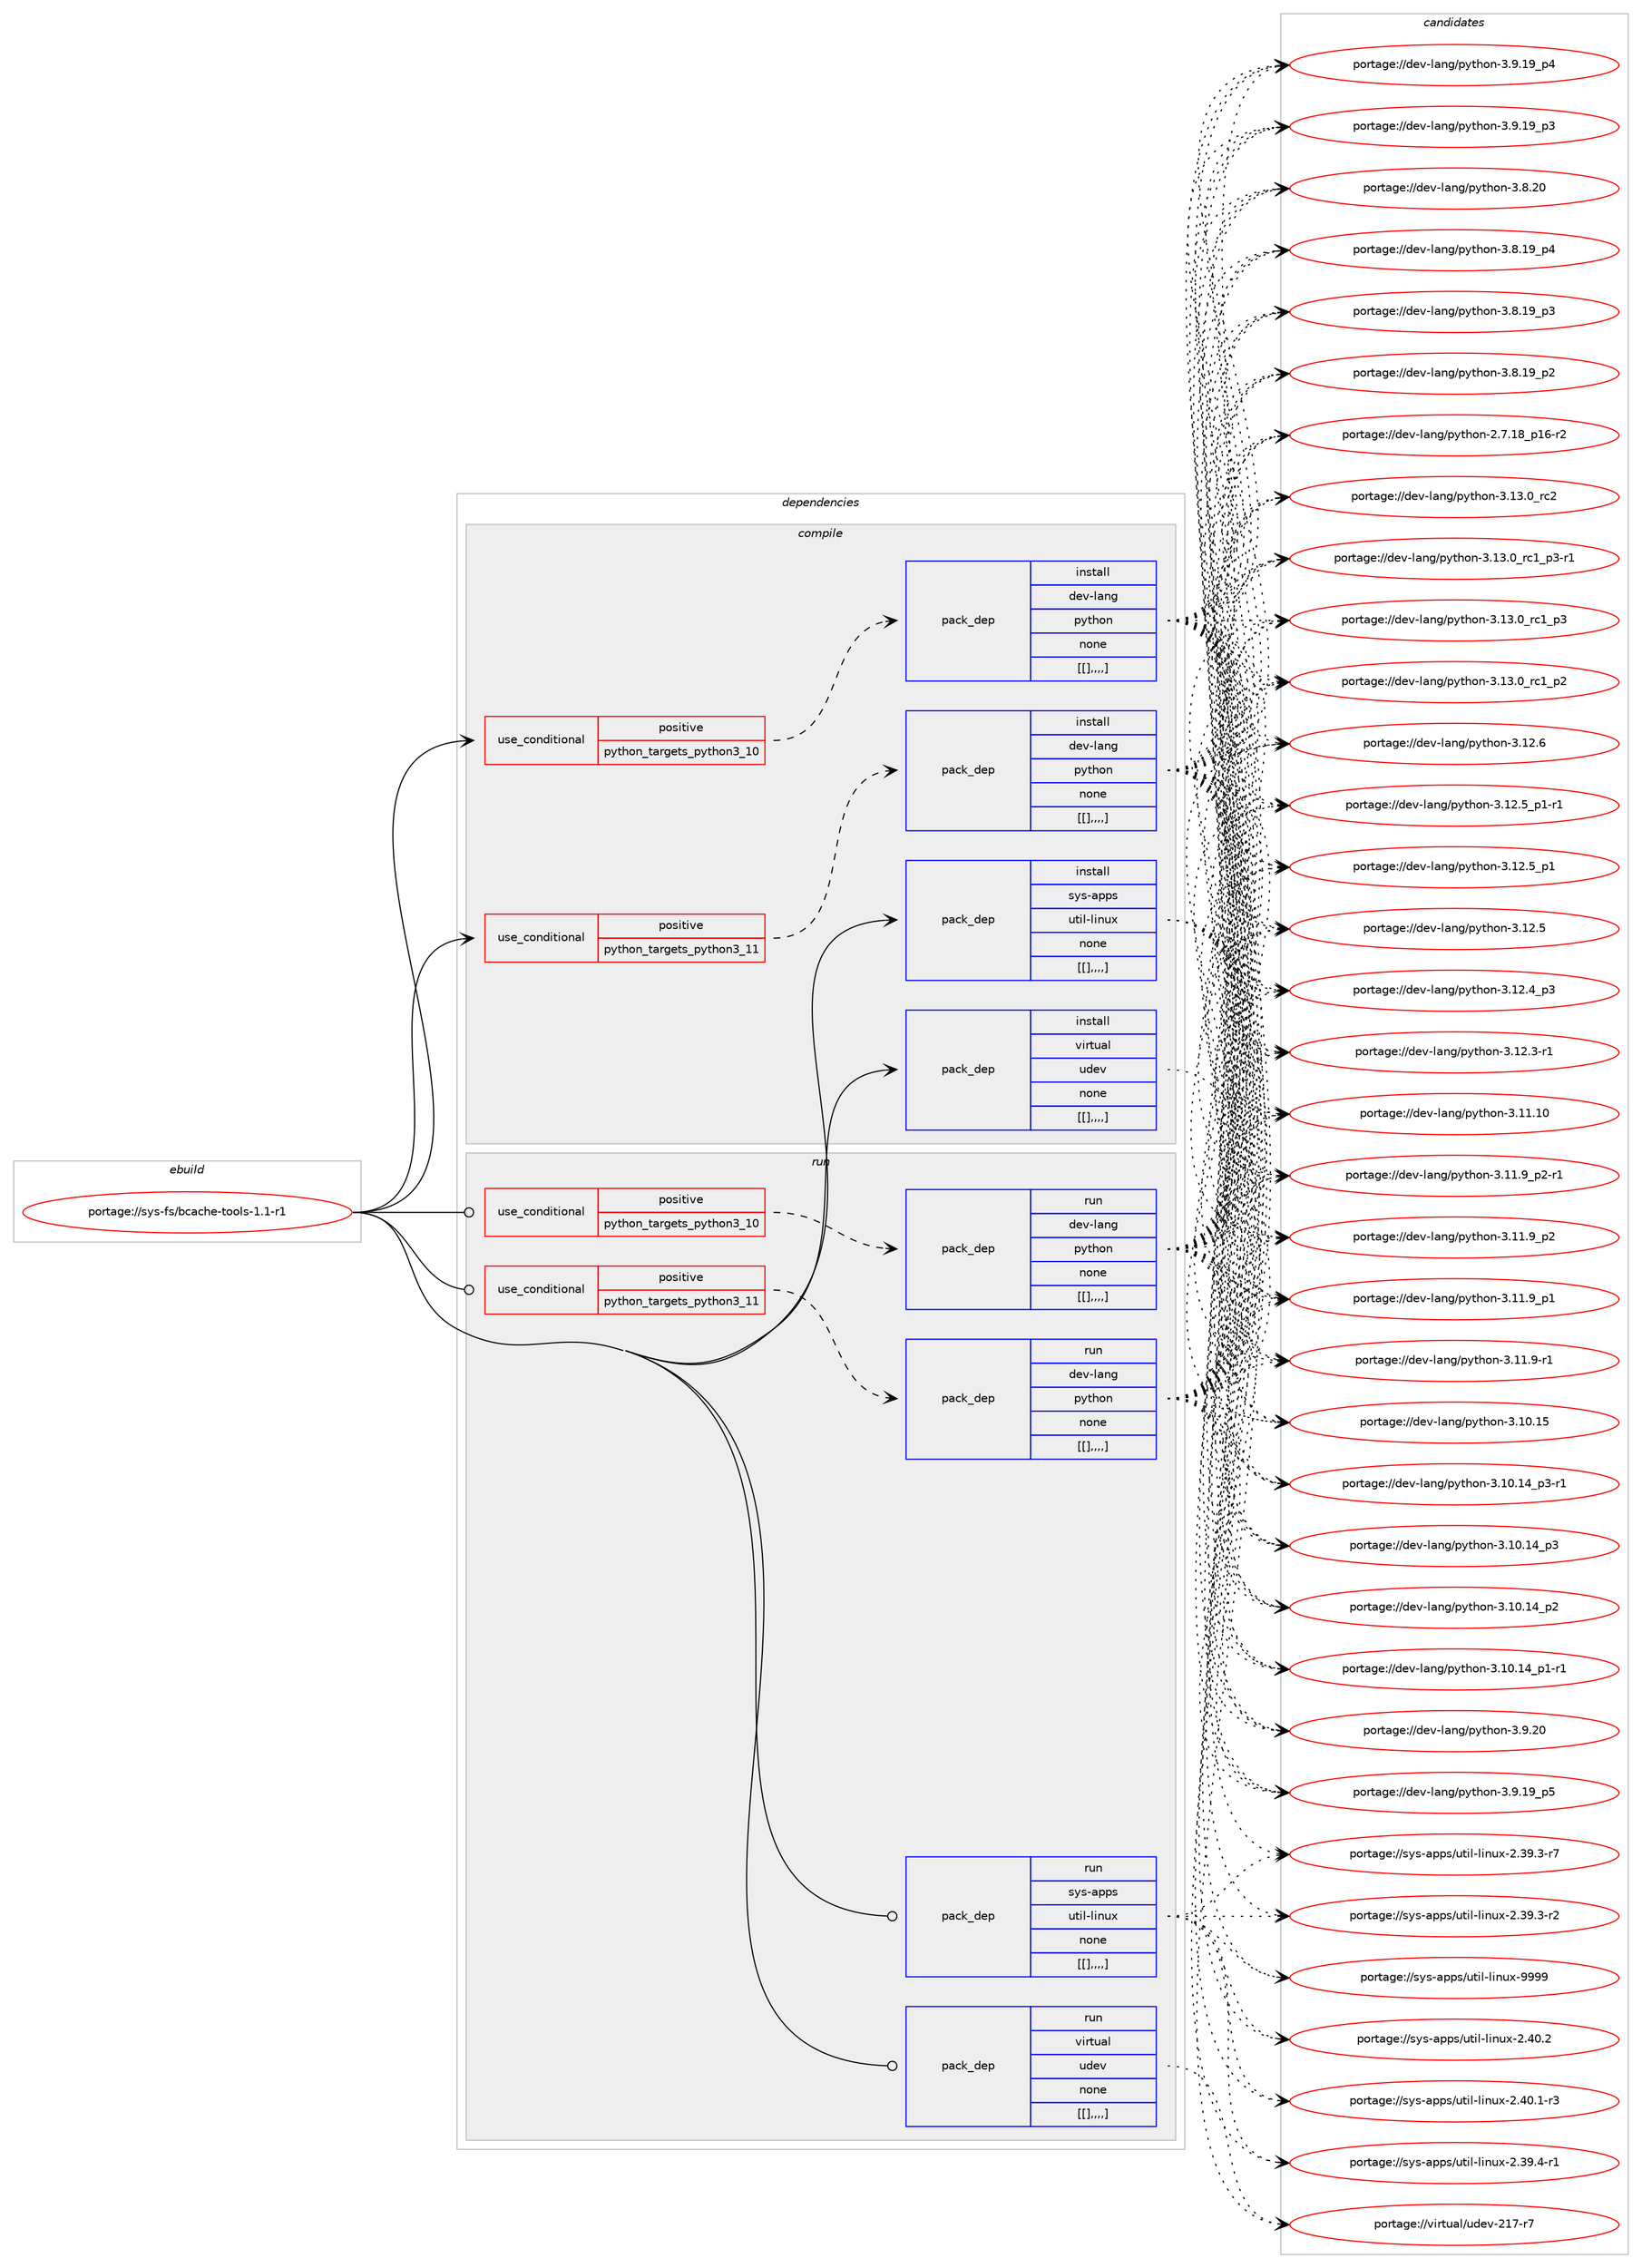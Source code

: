 digraph prolog {

# *************
# Graph options
# *************

newrank=true;
concentrate=true;
compound=true;
graph [rankdir=LR,fontname=Helvetica,fontsize=10,ranksep=1.5];#, ranksep=2.5, nodesep=0.2];
edge  [arrowhead=vee];
node  [fontname=Helvetica,fontsize=10];

# **********
# The ebuild
# **********

subgraph cluster_leftcol {
color=gray;
label=<<i>ebuild</i>>;
id [label="portage://sys-fs/bcache-tools-1.1-r1", color=red, width=4, href="../sys-fs/bcache-tools-1.1-r1.svg"];
}

# ****************
# The dependencies
# ****************

subgraph cluster_midcol {
color=gray;
label=<<i>dependencies</i>>;
subgraph cluster_compile {
fillcolor="#eeeeee";
style=filled;
label=<<i>compile</i>>;
subgraph cond120556 {
dependency453448 [label=<<TABLE BORDER="0" CELLBORDER="1" CELLSPACING="0" CELLPADDING="4"><TR><TD ROWSPAN="3" CELLPADDING="10">use_conditional</TD></TR><TR><TD>positive</TD></TR><TR><TD>python_targets_python3_10</TD></TR></TABLE>>, shape=none, color=red];
subgraph pack329795 {
dependency453449 [label=<<TABLE BORDER="0" CELLBORDER="1" CELLSPACING="0" CELLPADDING="4" WIDTH="220"><TR><TD ROWSPAN="6" CELLPADDING="30">pack_dep</TD></TR><TR><TD WIDTH="110">install</TD></TR><TR><TD>dev-lang</TD></TR><TR><TD>python</TD></TR><TR><TD>none</TD></TR><TR><TD>[[],,,,]</TD></TR></TABLE>>, shape=none, color=blue];
}
dependency453448:e -> dependency453449:w [weight=20,style="dashed",arrowhead="vee"];
}
id:e -> dependency453448:w [weight=20,style="solid",arrowhead="vee"];
subgraph cond120557 {
dependency453450 [label=<<TABLE BORDER="0" CELLBORDER="1" CELLSPACING="0" CELLPADDING="4"><TR><TD ROWSPAN="3" CELLPADDING="10">use_conditional</TD></TR><TR><TD>positive</TD></TR><TR><TD>python_targets_python3_11</TD></TR></TABLE>>, shape=none, color=red];
subgraph pack329796 {
dependency453451 [label=<<TABLE BORDER="0" CELLBORDER="1" CELLSPACING="0" CELLPADDING="4" WIDTH="220"><TR><TD ROWSPAN="6" CELLPADDING="30">pack_dep</TD></TR><TR><TD WIDTH="110">install</TD></TR><TR><TD>dev-lang</TD></TR><TR><TD>python</TD></TR><TR><TD>none</TD></TR><TR><TD>[[],,,,]</TD></TR></TABLE>>, shape=none, color=blue];
}
dependency453450:e -> dependency453451:w [weight=20,style="dashed",arrowhead="vee"];
}
id:e -> dependency453450:w [weight=20,style="solid",arrowhead="vee"];
subgraph pack329797 {
dependency453452 [label=<<TABLE BORDER="0" CELLBORDER="1" CELLSPACING="0" CELLPADDING="4" WIDTH="220"><TR><TD ROWSPAN="6" CELLPADDING="30">pack_dep</TD></TR><TR><TD WIDTH="110">install</TD></TR><TR><TD>sys-apps</TD></TR><TR><TD>util-linux</TD></TR><TR><TD>none</TD></TR><TR><TD>[[],,,,]</TD></TR></TABLE>>, shape=none, color=blue];
}
id:e -> dependency453452:w [weight=20,style="solid",arrowhead="vee"];
subgraph pack329798 {
dependency453453 [label=<<TABLE BORDER="0" CELLBORDER="1" CELLSPACING="0" CELLPADDING="4" WIDTH="220"><TR><TD ROWSPAN="6" CELLPADDING="30">pack_dep</TD></TR><TR><TD WIDTH="110">install</TD></TR><TR><TD>virtual</TD></TR><TR><TD>udev</TD></TR><TR><TD>none</TD></TR><TR><TD>[[],,,,]</TD></TR></TABLE>>, shape=none, color=blue];
}
id:e -> dependency453453:w [weight=20,style="solid",arrowhead="vee"];
}
subgraph cluster_compileandrun {
fillcolor="#eeeeee";
style=filled;
label=<<i>compile and run</i>>;
}
subgraph cluster_run {
fillcolor="#eeeeee";
style=filled;
label=<<i>run</i>>;
subgraph cond120558 {
dependency453454 [label=<<TABLE BORDER="0" CELLBORDER="1" CELLSPACING="0" CELLPADDING="4"><TR><TD ROWSPAN="3" CELLPADDING="10">use_conditional</TD></TR><TR><TD>positive</TD></TR><TR><TD>python_targets_python3_10</TD></TR></TABLE>>, shape=none, color=red];
subgraph pack329799 {
dependency453455 [label=<<TABLE BORDER="0" CELLBORDER="1" CELLSPACING="0" CELLPADDING="4" WIDTH="220"><TR><TD ROWSPAN="6" CELLPADDING="30">pack_dep</TD></TR><TR><TD WIDTH="110">run</TD></TR><TR><TD>dev-lang</TD></TR><TR><TD>python</TD></TR><TR><TD>none</TD></TR><TR><TD>[[],,,,]</TD></TR></TABLE>>, shape=none, color=blue];
}
dependency453454:e -> dependency453455:w [weight=20,style="dashed",arrowhead="vee"];
}
id:e -> dependency453454:w [weight=20,style="solid",arrowhead="odot"];
subgraph cond120559 {
dependency453456 [label=<<TABLE BORDER="0" CELLBORDER="1" CELLSPACING="0" CELLPADDING="4"><TR><TD ROWSPAN="3" CELLPADDING="10">use_conditional</TD></TR><TR><TD>positive</TD></TR><TR><TD>python_targets_python3_11</TD></TR></TABLE>>, shape=none, color=red];
subgraph pack329800 {
dependency453457 [label=<<TABLE BORDER="0" CELLBORDER="1" CELLSPACING="0" CELLPADDING="4" WIDTH="220"><TR><TD ROWSPAN="6" CELLPADDING="30">pack_dep</TD></TR><TR><TD WIDTH="110">run</TD></TR><TR><TD>dev-lang</TD></TR><TR><TD>python</TD></TR><TR><TD>none</TD></TR><TR><TD>[[],,,,]</TD></TR></TABLE>>, shape=none, color=blue];
}
dependency453456:e -> dependency453457:w [weight=20,style="dashed",arrowhead="vee"];
}
id:e -> dependency453456:w [weight=20,style="solid",arrowhead="odot"];
subgraph pack329801 {
dependency453458 [label=<<TABLE BORDER="0" CELLBORDER="1" CELLSPACING="0" CELLPADDING="4" WIDTH="220"><TR><TD ROWSPAN="6" CELLPADDING="30">pack_dep</TD></TR><TR><TD WIDTH="110">run</TD></TR><TR><TD>sys-apps</TD></TR><TR><TD>util-linux</TD></TR><TR><TD>none</TD></TR><TR><TD>[[],,,,]</TD></TR></TABLE>>, shape=none, color=blue];
}
id:e -> dependency453458:w [weight=20,style="solid",arrowhead="odot"];
subgraph pack329802 {
dependency453459 [label=<<TABLE BORDER="0" CELLBORDER="1" CELLSPACING="0" CELLPADDING="4" WIDTH="220"><TR><TD ROWSPAN="6" CELLPADDING="30">pack_dep</TD></TR><TR><TD WIDTH="110">run</TD></TR><TR><TD>virtual</TD></TR><TR><TD>udev</TD></TR><TR><TD>none</TD></TR><TR><TD>[[],,,,]</TD></TR></TABLE>>, shape=none, color=blue];
}
id:e -> dependency453459:w [weight=20,style="solid",arrowhead="odot"];
}
}

# **************
# The candidates
# **************

subgraph cluster_choices {
rank=same;
color=gray;
label=<<i>candidates</i>>;

subgraph choice329795 {
color=black;
nodesep=1;
choice10010111845108971101034711212111610411111045514649514648951149950 [label="portage://dev-lang/python-3.13.0_rc2", color=red, width=4,href="../dev-lang/python-3.13.0_rc2.svg"];
choice1001011184510897110103471121211161041111104551464951464895114994995112514511449 [label="portage://dev-lang/python-3.13.0_rc1_p3-r1", color=red, width=4,href="../dev-lang/python-3.13.0_rc1_p3-r1.svg"];
choice100101118451089711010347112121116104111110455146495146489511499499511251 [label="portage://dev-lang/python-3.13.0_rc1_p3", color=red, width=4,href="../dev-lang/python-3.13.0_rc1_p3.svg"];
choice100101118451089711010347112121116104111110455146495146489511499499511250 [label="portage://dev-lang/python-3.13.0_rc1_p2", color=red, width=4,href="../dev-lang/python-3.13.0_rc1_p2.svg"];
choice10010111845108971101034711212111610411111045514649504654 [label="portage://dev-lang/python-3.12.6", color=red, width=4,href="../dev-lang/python-3.12.6.svg"];
choice1001011184510897110103471121211161041111104551464950465395112494511449 [label="portage://dev-lang/python-3.12.5_p1-r1", color=red, width=4,href="../dev-lang/python-3.12.5_p1-r1.svg"];
choice100101118451089711010347112121116104111110455146495046539511249 [label="portage://dev-lang/python-3.12.5_p1", color=red, width=4,href="../dev-lang/python-3.12.5_p1.svg"];
choice10010111845108971101034711212111610411111045514649504653 [label="portage://dev-lang/python-3.12.5", color=red, width=4,href="../dev-lang/python-3.12.5.svg"];
choice100101118451089711010347112121116104111110455146495046529511251 [label="portage://dev-lang/python-3.12.4_p3", color=red, width=4,href="../dev-lang/python-3.12.4_p3.svg"];
choice100101118451089711010347112121116104111110455146495046514511449 [label="portage://dev-lang/python-3.12.3-r1", color=red, width=4,href="../dev-lang/python-3.12.3-r1.svg"];
choice1001011184510897110103471121211161041111104551464949464948 [label="portage://dev-lang/python-3.11.10", color=red, width=4,href="../dev-lang/python-3.11.10.svg"];
choice1001011184510897110103471121211161041111104551464949465795112504511449 [label="portage://dev-lang/python-3.11.9_p2-r1", color=red, width=4,href="../dev-lang/python-3.11.9_p2-r1.svg"];
choice100101118451089711010347112121116104111110455146494946579511250 [label="portage://dev-lang/python-3.11.9_p2", color=red, width=4,href="../dev-lang/python-3.11.9_p2.svg"];
choice100101118451089711010347112121116104111110455146494946579511249 [label="portage://dev-lang/python-3.11.9_p1", color=red, width=4,href="../dev-lang/python-3.11.9_p1.svg"];
choice100101118451089711010347112121116104111110455146494946574511449 [label="portage://dev-lang/python-3.11.9-r1", color=red, width=4,href="../dev-lang/python-3.11.9-r1.svg"];
choice1001011184510897110103471121211161041111104551464948464953 [label="portage://dev-lang/python-3.10.15", color=red, width=4,href="../dev-lang/python-3.10.15.svg"];
choice100101118451089711010347112121116104111110455146494846495295112514511449 [label="portage://dev-lang/python-3.10.14_p3-r1", color=red, width=4,href="../dev-lang/python-3.10.14_p3-r1.svg"];
choice10010111845108971101034711212111610411111045514649484649529511251 [label="portage://dev-lang/python-3.10.14_p3", color=red, width=4,href="../dev-lang/python-3.10.14_p3.svg"];
choice10010111845108971101034711212111610411111045514649484649529511250 [label="portage://dev-lang/python-3.10.14_p2", color=red, width=4,href="../dev-lang/python-3.10.14_p2.svg"];
choice100101118451089711010347112121116104111110455146494846495295112494511449 [label="portage://dev-lang/python-3.10.14_p1-r1", color=red, width=4,href="../dev-lang/python-3.10.14_p1-r1.svg"];
choice10010111845108971101034711212111610411111045514657465048 [label="portage://dev-lang/python-3.9.20", color=red, width=4,href="../dev-lang/python-3.9.20.svg"];
choice100101118451089711010347112121116104111110455146574649579511253 [label="portage://dev-lang/python-3.9.19_p5", color=red, width=4,href="../dev-lang/python-3.9.19_p5.svg"];
choice100101118451089711010347112121116104111110455146574649579511252 [label="portage://dev-lang/python-3.9.19_p4", color=red, width=4,href="../dev-lang/python-3.9.19_p4.svg"];
choice100101118451089711010347112121116104111110455146574649579511251 [label="portage://dev-lang/python-3.9.19_p3", color=red, width=4,href="../dev-lang/python-3.9.19_p3.svg"];
choice10010111845108971101034711212111610411111045514656465048 [label="portage://dev-lang/python-3.8.20", color=red, width=4,href="../dev-lang/python-3.8.20.svg"];
choice100101118451089711010347112121116104111110455146564649579511252 [label="portage://dev-lang/python-3.8.19_p4", color=red, width=4,href="../dev-lang/python-3.8.19_p4.svg"];
choice100101118451089711010347112121116104111110455146564649579511251 [label="portage://dev-lang/python-3.8.19_p3", color=red, width=4,href="../dev-lang/python-3.8.19_p3.svg"];
choice100101118451089711010347112121116104111110455146564649579511250 [label="portage://dev-lang/python-3.8.19_p2", color=red, width=4,href="../dev-lang/python-3.8.19_p2.svg"];
choice100101118451089711010347112121116104111110455046554649569511249544511450 [label="portage://dev-lang/python-2.7.18_p16-r2", color=red, width=4,href="../dev-lang/python-2.7.18_p16-r2.svg"];
dependency453449:e -> choice10010111845108971101034711212111610411111045514649514648951149950:w [style=dotted,weight="100"];
dependency453449:e -> choice1001011184510897110103471121211161041111104551464951464895114994995112514511449:w [style=dotted,weight="100"];
dependency453449:e -> choice100101118451089711010347112121116104111110455146495146489511499499511251:w [style=dotted,weight="100"];
dependency453449:e -> choice100101118451089711010347112121116104111110455146495146489511499499511250:w [style=dotted,weight="100"];
dependency453449:e -> choice10010111845108971101034711212111610411111045514649504654:w [style=dotted,weight="100"];
dependency453449:e -> choice1001011184510897110103471121211161041111104551464950465395112494511449:w [style=dotted,weight="100"];
dependency453449:e -> choice100101118451089711010347112121116104111110455146495046539511249:w [style=dotted,weight="100"];
dependency453449:e -> choice10010111845108971101034711212111610411111045514649504653:w [style=dotted,weight="100"];
dependency453449:e -> choice100101118451089711010347112121116104111110455146495046529511251:w [style=dotted,weight="100"];
dependency453449:e -> choice100101118451089711010347112121116104111110455146495046514511449:w [style=dotted,weight="100"];
dependency453449:e -> choice1001011184510897110103471121211161041111104551464949464948:w [style=dotted,weight="100"];
dependency453449:e -> choice1001011184510897110103471121211161041111104551464949465795112504511449:w [style=dotted,weight="100"];
dependency453449:e -> choice100101118451089711010347112121116104111110455146494946579511250:w [style=dotted,weight="100"];
dependency453449:e -> choice100101118451089711010347112121116104111110455146494946579511249:w [style=dotted,weight="100"];
dependency453449:e -> choice100101118451089711010347112121116104111110455146494946574511449:w [style=dotted,weight="100"];
dependency453449:e -> choice1001011184510897110103471121211161041111104551464948464953:w [style=dotted,weight="100"];
dependency453449:e -> choice100101118451089711010347112121116104111110455146494846495295112514511449:w [style=dotted,weight="100"];
dependency453449:e -> choice10010111845108971101034711212111610411111045514649484649529511251:w [style=dotted,weight="100"];
dependency453449:e -> choice10010111845108971101034711212111610411111045514649484649529511250:w [style=dotted,weight="100"];
dependency453449:e -> choice100101118451089711010347112121116104111110455146494846495295112494511449:w [style=dotted,weight="100"];
dependency453449:e -> choice10010111845108971101034711212111610411111045514657465048:w [style=dotted,weight="100"];
dependency453449:e -> choice100101118451089711010347112121116104111110455146574649579511253:w [style=dotted,weight="100"];
dependency453449:e -> choice100101118451089711010347112121116104111110455146574649579511252:w [style=dotted,weight="100"];
dependency453449:e -> choice100101118451089711010347112121116104111110455146574649579511251:w [style=dotted,weight="100"];
dependency453449:e -> choice10010111845108971101034711212111610411111045514656465048:w [style=dotted,weight="100"];
dependency453449:e -> choice100101118451089711010347112121116104111110455146564649579511252:w [style=dotted,weight="100"];
dependency453449:e -> choice100101118451089711010347112121116104111110455146564649579511251:w [style=dotted,weight="100"];
dependency453449:e -> choice100101118451089711010347112121116104111110455146564649579511250:w [style=dotted,weight="100"];
dependency453449:e -> choice100101118451089711010347112121116104111110455046554649569511249544511450:w [style=dotted,weight="100"];
}
subgraph choice329796 {
color=black;
nodesep=1;
choice10010111845108971101034711212111610411111045514649514648951149950 [label="portage://dev-lang/python-3.13.0_rc2", color=red, width=4,href="../dev-lang/python-3.13.0_rc2.svg"];
choice1001011184510897110103471121211161041111104551464951464895114994995112514511449 [label="portage://dev-lang/python-3.13.0_rc1_p3-r1", color=red, width=4,href="../dev-lang/python-3.13.0_rc1_p3-r1.svg"];
choice100101118451089711010347112121116104111110455146495146489511499499511251 [label="portage://dev-lang/python-3.13.0_rc1_p3", color=red, width=4,href="../dev-lang/python-3.13.0_rc1_p3.svg"];
choice100101118451089711010347112121116104111110455146495146489511499499511250 [label="portage://dev-lang/python-3.13.0_rc1_p2", color=red, width=4,href="../dev-lang/python-3.13.0_rc1_p2.svg"];
choice10010111845108971101034711212111610411111045514649504654 [label="portage://dev-lang/python-3.12.6", color=red, width=4,href="../dev-lang/python-3.12.6.svg"];
choice1001011184510897110103471121211161041111104551464950465395112494511449 [label="portage://dev-lang/python-3.12.5_p1-r1", color=red, width=4,href="../dev-lang/python-3.12.5_p1-r1.svg"];
choice100101118451089711010347112121116104111110455146495046539511249 [label="portage://dev-lang/python-3.12.5_p1", color=red, width=4,href="../dev-lang/python-3.12.5_p1.svg"];
choice10010111845108971101034711212111610411111045514649504653 [label="portage://dev-lang/python-3.12.5", color=red, width=4,href="../dev-lang/python-3.12.5.svg"];
choice100101118451089711010347112121116104111110455146495046529511251 [label="portage://dev-lang/python-3.12.4_p3", color=red, width=4,href="../dev-lang/python-3.12.4_p3.svg"];
choice100101118451089711010347112121116104111110455146495046514511449 [label="portage://dev-lang/python-3.12.3-r1", color=red, width=4,href="../dev-lang/python-3.12.3-r1.svg"];
choice1001011184510897110103471121211161041111104551464949464948 [label="portage://dev-lang/python-3.11.10", color=red, width=4,href="../dev-lang/python-3.11.10.svg"];
choice1001011184510897110103471121211161041111104551464949465795112504511449 [label="portage://dev-lang/python-3.11.9_p2-r1", color=red, width=4,href="../dev-lang/python-3.11.9_p2-r1.svg"];
choice100101118451089711010347112121116104111110455146494946579511250 [label="portage://dev-lang/python-3.11.9_p2", color=red, width=4,href="../dev-lang/python-3.11.9_p2.svg"];
choice100101118451089711010347112121116104111110455146494946579511249 [label="portage://dev-lang/python-3.11.9_p1", color=red, width=4,href="../dev-lang/python-3.11.9_p1.svg"];
choice100101118451089711010347112121116104111110455146494946574511449 [label="portage://dev-lang/python-3.11.9-r1", color=red, width=4,href="../dev-lang/python-3.11.9-r1.svg"];
choice1001011184510897110103471121211161041111104551464948464953 [label="portage://dev-lang/python-3.10.15", color=red, width=4,href="../dev-lang/python-3.10.15.svg"];
choice100101118451089711010347112121116104111110455146494846495295112514511449 [label="portage://dev-lang/python-3.10.14_p3-r1", color=red, width=4,href="../dev-lang/python-3.10.14_p3-r1.svg"];
choice10010111845108971101034711212111610411111045514649484649529511251 [label="portage://dev-lang/python-3.10.14_p3", color=red, width=4,href="../dev-lang/python-3.10.14_p3.svg"];
choice10010111845108971101034711212111610411111045514649484649529511250 [label="portage://dev-lang/python-3.10.14_p2", color=red, width=4,href="../dev-lang/python-3.10.14_p2.svg"];
choice100101118451089711010347112121116104111110455146494846495295112494511449 [label="portage://dev-lang/python-3.10.14_p1-r1", color=red, width=4,href="../dev-lang/python-3.10.14_p1-r1.svg"];
choice10010111845108971101034711212111610411111045514657465048 [label="portage://dev-lang/python-3.9.20", color=red, width=4,href="../dev-lang/python-3.9.20.svg"];
choice100101118451089711010347112121116104111110455146574649579511253 [label="portage://dev-lang/python-3.9.19_p5", color=red, width=4,href="../dev-lang/python-3.9.19_p5.svg"];
choice100101118451089711010347112121116104111110455146574649579511252 [label="portage://dev-lang/python-3.9.19_p4", color=red, width=4,href="../dev-lang/python-3.9.19_p4.svg"];
choice100101118451089711010347112121116104111110455146574649579511251 [label="portage://dev-lang/python-3.9.19_p3", color=red, width=4,href="../dev-lang/python-3.9.19_p3.svg"];
choice10010111845108971101034711212111610411111045514656465048 [label="portage://dev-lang/python-3.8.20", color=red, width=4,href="../dev-lang/python-3.8.20.svg"];
choice100101118451089711010347112121116104111110455146564649579511252 [label="portage://dev-lang/python-3.8.19_p4", color=red, width=4,href="../dev-lang/python-3.8.19_p4.svg"];
choice100101118451089711010347112121116104111110455146564649579511251 [label="portage://dev-lang/python-3.8.19_p3", color=red, width=4,href="../dev-lang/python-3.8.19_p3.svg"];
choice100101118451089711010347112121116104111110455146564649579511250 [label="portage://dev-lang/python-3.8.19_p2", color=red, width=4,href="../dev-lang/python-3.8.19_p2.svg"];
choice100101118451089711010347112121116104111110455046554649569511249544511450 [label="portage://dev-lang/python-2.7.18_p16-r2", color=red, width=4,href="../dev-lang/python-2.7.18_p16-r2.svg"];
dependency453451:e -> choice10010111845108971101034711212111610411111045514649514648951149950:w [style=dotted,weight="100"];
dependency453451:e -> choice1001011184510897110103471121211161041111104551464951464895114994995112514511449:w [style=dotted,weight="100"];
dependency453451:e -> choice100101118451089711010347112121116104111110455146495146489511499499511251:w [style=dotted,weight="100"];
dependency453451:e -> choice100101118451089711010347112121116104111110455146495146489511499499511250:w [style=dotted,weight="100"];
dependency453451:e -> choice10010111845108971101034711212111610411111045514649504654:w [style=dotted,weight="100"];
dependency453451:e -> choice1001011184510897110103471121211161041111104551464950465395112494511449:w [style=dotted,weight="100"];
dependency453451:e -> choice100101118451089711010347112121116104111110455146495046539511249:w [style=dotted,weight="100"];
dependency453451:e -> choice10010111845108971101034711212111610411111045514649504653:w [style=dotted,weight="100"];
dependency453451:e -> choice100101118451089711010347112121116104111110455146495046529511251:w [style=dotted,weight="100"];
dependency453451:e -> choice100101118451089711010347112121116104111110455146495046514511449:w [style=dotted,weight="100"];
dependency453451:e -> choice1001011184510897110103471121211161041111104551464949464948:w [style=dotted,weight="100"];
dependency453451:e -> choice1001011184510897110103471121211161041111104551464949465795112504511449:w [style=dotted,weight="100"];
dependency453451:e -> choice100101118451089711010347112121116104111110455146494946579511250:w [style=dotted,weight="100"];
dependency453451:e -> choice100101118451089711010347112121116104111110455146494946579511249:w [style=dotted,weight="100"];
dependency453451:e -> choice100101118451089711010347112121116104111110455146494946574511449:w [style=dotted,weight="100"];
dependency453451:e -> choice1001011184510897110103471121211161041111104551464948464953:w [style=dotted,weight="100"];
dependency453451:e -> choice100101118451089711010347112121116104111110455146494846495295112514511449:w [style=dotted,weight="100"];
dependency453451:e -> choice10010111845108971101034711212111610411111045514649484649529511251:w [style=dotted,weight="100"];
dependency453451:e -> choice10010111845108971101034711212111610411111045514649484649529511250:w [style=dotted,weight="100"];
dependency453451:e -> choice100101118451089711010347112121116104111110455146494846495295112494511449:w [style=dotted,weight="100"];
dependency453451:e -> choice10010111845108971101034711212111610411111045514657465048:w [style=dotted,weight="100"];
dependency453451:e -> choice100101118451089711010347112121116104111110455146574649579511253:w [style=dotted,weight="100"];
dependency453451:e -> choice100101118451089711010347112121116104111110455146574649579511252:w [style=dotted,weight="100"];
dependency453451:e -> choice100101118451089711010347112121116104111110455146574649579511251:w [style=dotted,weight="100"];
dependency453451:e -> choice10010111845108971101034711212111610411111045514656465048:w [style=dotted,weight="100"];
dependency453451:e -> choice100101118451089711010347112121116104111110455146564649579511252:w [style=dotted,weight="100"];
dependency453451:e -> choice100101118451089711010347112121116104111110455146564649579511251:w [style=dotted,weight="100"];
dependency453451:e -> choice100101118451089711010347112121116104111110455146564649579511250:w [style=dotted,weight="100"];
dependency453451:e -> choice100101118451089711010347112121116104111110455046554649569511249544511450:w [style=dotted,weight="100"];
}
subgraph choice329797 {
color=black;
nodesep=1;
choice115121115459711211211547117116105108451081051101171204557575757 [label="portage://sys-apps/util-linux-9999", color=red, width=4,href="../sys-apps/util-linux-9999.svg"];
choice1151211154597112112115471171161051084510810511011712045504652484650 [label="portage://sys-apps/util-linux-2.40.2", color=red, width=4,href="../sys-apps/util-linux-2.40.2.svg"];
choice11512111545971121121154711711610510845108105110117120455046524846494511451 [label="portage://sys-apps/util-linux-2.40.1-r3", color=red, width=4,href="../sys-apps/util-linux-2.40.1-r3.svg"];
choice11512111545971121121154711711610510845108105110117120455046515746524511449 [label="portage://sys-apps/util-linux-2.39.4-r1", color=red, width=4,href="../sys-apps/util-linux-2.39.4-r1.svg"];
choice11512111545971121121154711711610510845108105110117120455046515746514511455 [label="portage://sys-apps/util-linux-2.39.3-r7", color=red, width=4,href="../sys-apps/util-linux-2.39.3-r7.svg"];
choice11512111545971121121154711711610510845108105110117120455046515746514511450 [label="portage://sys-apps/util-linux-2.39.3-r2", color=red, width=4,href="../sys-apps/util-linux-2.39.3-r2.svg"];
dependency453452:e -> choice115121115459711211211547117116105108451081051101171204557575757:w [style=dotted,weight="100"];
dependency453452:e -> choice1151211154597112112115471171161051084510810511011712045504652484650:w [style=dotted,weight="100"];
dependency453452:e -> choice11512111545971121121154711711610510845108105110117120455046524846494511451:w [style=dotted,weight="100"];
dependency453452:e -> choice11512111545971121121154711711610510845108105110117120455046515746524511449:w [style=dotted,weight="100"];
dependency453452:e -> choice11512111545971121121154711711610510845108105110117120455046515746514511455:w [style=dotted,weight="100"];
dependency453452:e -> choice11512111545971121121154711711610510845108105110117120455046515746514511450:w [style=dotted,weight="100"];
}
subgraph choice329798 {
color=black;
nodesep=1;
choice1181051141161179710847117100101118455049554511455 [label="portage://virtual/udev-217-r7", color=red, width=4,href="../virtual/udev-217-r7.svg"];
dependency453453:e -> choice1181051141161179710847117100101118455049554511455:w [style=dotted,weight="100"];
}
subgraph choice329799 {
color=black;
nodesep=1;
choice10010111845108971101034711212111610411111045514649514648951149950 [label="portage://dev-lang/python-3.13.0_rc2", color=red, width=4,href="../dev-lang/python-3.13.0_rc2.svg"];
choice1001011184510897110103471121211161041111104551464951464895114994995112514511449 [label="portage://dev-lang/python-3.13.0_rc1_p3-r1", color=red, width=4,href="../dev-lang/python-3.13.0_rc1_p3-r1.svg"];
choice100101118451089711010347112121116104111110455146495146489511499499511251 [label="portage://dev-lang/python-3.13.0_rc1_p3", color=red, width=4,href="../dev-lang/python-3.13.0_rc1_p3.svg"];
choice100101118451089711010347112121116104111110455146495146489511499499511250 [label="portage://dev-lang/python-3.13.0_rc1_p2", color=red, width=4,href="../dev-lang/python-3.13.0_rc1_p2.svg"];
choice10010111845108971101034711212111610411111045514649504654 [label="portage://dev-lang/python-3.12.6", color=red, width=4,href="../dev-lang/python-3.12.6.svg"];
choice1001011184510897110103471121211161041111104551464950465395112494511449 [label="portage://dev-lang/python-3.12.5_p1-r1", color=red, width=4,href="../dev-lang/python-3.12.5_p1-r1.svg"];
choice100101118451089711010347112121116104111110455146495046539511249 [label="portage://dev-lang/python-3.12.5_p1", color=red, width=4,href="../dev-lang/python-3.12.5_p1.svg"];
choice10010111845108971101034711212111610411111045514649504653 [label="portage://dev-lang/python-3.12.5", color=red, width=4,href="../dev-lang/python-3.12.5.svg"];
choice100101118451089711010347112121116104111110455146495046529511251 [label="portage://dev-lang/python-3.12.4_p3", color=red, width=4,href="../dev-lang/python-3.12.4_p3.svg"];
choice100101118451089711010347112121116104111110455146495046514511449 [label="portage://dev-lang/python-3.12.3-r1", color=red, width=4,href="../dev-lang/python-3.12.3-r1.svg"];
choice1001011184510897110103471121211161041111104551464949464948 [label="portage://dev-lang/python-3.11.10", color=red, width=4,href="../dev-lang/python-3.11.10.svg"];
choice1001011184510897110103471121211161041111104551464949465795112504511449 [label="portage://dev-lang/python-3.11.9_p2-r1", color=red, width=4,href="../dev-lang/python-3.11.9_p2-r1.svg"];
choice100101118451089711010347112121116104111110455146494946579511250 [label="portage://dev-lang/python-3.11.9_p2", color=red, width=4,href="../dev-lang/python-3.11.9_p2.svg"];
choice100101118451089711010347112121116104111110455146494946579511249 [label="portage://dev-lang/python-3.11.9_p1", color=red, width=4,href="../dev-lang/python-3.11.9_p1.svg"];
choice100101118451089711010347112121116104111110455146494946574511449 [label="portage://dev-lang/python-3.11.9-r1", color=red, width=4,href="../dev-lang/python-3.11.9-r1.svg"];
choice1001011184510897110103471121211161041111104551464948464953 [label="portage://dev-lang/python-3.10.15", color=red, width=4,href="../dev-lang/python-3.10.15.svg"];
choice100101118451089711010347112121116104111110455146494846495295112514511449 [label="portage://dev-lang/python-3.10.14_p3-r1", color=red, width=4,href="../dev-lang/python-3.10.14_p3-r1.svg"];
choice10010111845108971101034711212111610411111045514649484649529511251 [label="portage://dev-lang/python-3.10.14_p3", color=red, width=4,href="../dev-lang/python-3.10.14_p3.svg"];
choice10010111845108971101034711212111610411111045514649484649529511250 [label="portage://dev-lang/python-3.10.14_p2", color=red, width=4,href="../dev-lang/python-3.10.14_p2.svg"];
choice100101118451089711010347112121116104111110455146494846495295112494511449 [label="portage://dev-lang/python-3.10.14_p1-r1", color=red, width=4,href="../dev-lang/python-3.10.14_p1-r1.svg"];
choice10010111845108971101034711212111610411111045514657465048 [label="portage://dev-lang/python-3.9.20", color=red, width=4,href="../dev-lang/python-3.9.20.svg"];
choice100101118451089711010347112121116104111110455146574649579511253 [label="portage://dev-lang/python-3.9.19_p5", color=red, width=4,href="../dev-lang/python-3.9.19_p5.svg"];
choice100101118451089711010347112121116104111110455146574649579511252 [label="portage://dev-lang/python-3.9.19_p4", color=red, width=4,href="../dev-lang/python-3.9.19_p4.svg"];
choice100101118451089711010347112121116104111110455146574649579511251 [label="portage://dev-lang/python-3.9.19_p3", color=red, width=4,href="../dev-lang/python-3.9.19_p3.svg"];
choice10010111845108971101034711212111610411111045514656465048 [label="portage://dev-lang/python-3.8.20", color=red, width=4,href="../dev-lang/python-3.8.20.svg"];
choice100101118451089711010347112121116104111110455146564649579511252 [label="portage://dev-lang/python-3.8.19_p4", color=red, width=4,href="../dev-lang/python-3.8.19_p4.svg"];
choice100101118451089711010347112121116104111110455146564649579511251 [label="portage://dev-lang/python-3.8.19_p3", color=red, width=4,href="../dev-lang/python-3.8.19_p3.svg"];
choice100101118451089711010347112121116104111110455146564649579511250 [label="portage://dev-lang/python-3.8.19_p2", color=red, width=4,href="../dev-lang/python-3.8.19_p2.svg"];
choice100101118451089711010347112121116104111110455046554649569511249544511450 [label="portage://dev-lang/python-2.7.18_p16-r2", color=red, width=4,href="../dev-lang/python-2.7.18_p16-r2.svg"];
dependency453455:e -> choice10010111845108971101034711212111610411111045514649514648951149950:w [style=dotted,weight="100"];
dependency453455:e -> choice1001011184510897110103471121211161041111104551464951464895114994995112514511449:w [style=dotted,weight="100"];
dependency453455:e -> choice100101118451089711010347112121116104111110455146495146489511499499511251:w [style=dotted,weight="100"];
dependency453455:e -> choice100101118451089711010347112121116104111110455146495146489511499499511250:w [style=dotted,weight="100"];
dependency453455:e -> choice10010111845108971101034711212111610411111045514649504654:w [style=dotted,weight="100"];
dependency453455:e -> choice1001011184510897110103471121211161041111104551464950465395112494511449:w [style=dotted,weight="100"];
dependency453455:e -> choice100101118451089711010347112121116104111110455146495046539511249:w [style=dotted,weight="100"];
dependency453455:e -> choice10010111845108971101034711212111610411111045514649504653:w [style=dotted,weight="100"];
dependency453455:e -> choice100101118451089711010347112121116104111110455146495046529511251:w [style=dotted,weight="100"];
dependency453455:e -> choice100101118451089711010347112121116104111110455146495046514511449:w [style=dotted,weight="100"];
dependency453455:e -> choice1001011184510897110103471121211161041111104551464949464948:w [style=dotted,weight="100"];
dependency453455:e -> choice1001011184510897110103471121211161041111104551464949465795112504511449:w [style=dotted,weight="100"];
dependency453455:e -> choice100101118451089711010347112121116104111110455146494946579511250:w [style=dotted,weight="100"];
dependency453455:e -> choice100101118451089711010347112121116104111110455146494946579511249:w [style=dotted,weight="100"];
dependency453455:e -> choice100101118451089711010347112121116104111110455146494946574511449:w [style=dotted,weight="100"];
dependency453455:e -> choice1001011184510897110103471121211161041111104551464948464953:w [style=dotted,weight="100"];
dependency453455:e -> choice100101118451089711010347112121116104111110455146494846495295112514511449:w [style=dotted,weight="100"];
dependency453455:e -> choice10010111845108971101034711212111610411111045514649484649529511251:w [style=dotted,weight="100"];
dependency453455:e -> choice10010111845108971101034711212111610411111045514649484649529511250:w [style=dotted,weight="100"];
dependency453455:e -> choice100101118451089711010347112121116104111110455146494846495295112494511449:w [style=dotted,weight="100"];
dependency453455:e -> choice10010111845108971101034711212111610411111045514657465048:w [style=dotted,weight="100"];
dependency453455:e -> choice100101118451089711010347112121116104111110455146574649579511253:w [style=dotted,weight="100"];
dependency453455:e -> choice100101118451089711010347112121116104111110455146574649579511252:w [style=dotted,weight="100"];
dependency453455:e -> choice100101118451089711010347112121116104111110455146574649579511251:w [style=dotted,weight="100"];
dependency453455:e -> choice10010111845108971101034711212111610411111045514656465048:w [style=dotted,weight="100"];
dependency453455:e -> choice100101118451089711010347112121116104111110455146564649579511252:w [style=dotted,weight="100"];
dependency453455:e -> choice100101118451089711010347112121116104111110455146564649579511251:w [style=dotted,weight="100"];
dependency453455:e -> choice100101118451089711010347112121116104111110455146564649579511250:w [style=dotted,weight="100"];
dependency453455:e -> choice100101118451089711010347112121116104111110455046554649569511249544511450:w [style=dotted,weight="100"];
}
subgraph choice329800 {
color=black;
nodesep=1;
choice10010111845108971101034711212111610411111045514649514648951149950 [label="portage://dev-lang/python-3.13.0_rc2", color=red, width=4,href="../dev-lang/python-3.13.0_rc2.svg"];
choice1001011184510897110103471121211161041111104551464951464895114994995112514511449 [label="portage://dev-lang/python-3.13.0_rc1_p3-r1", color=red, width=4,href="../dev-lang/python-3.13.0_rc1_p3-r1.svg"];
choice100101118451089711010347112121116104111110455146495146489511499499511251 [label="portage://dev-lang/python-3.13.0_rc1_p3", color=red, width=4,href="../dev-lang/python-3.13.0_rc1_p3.svg"];
choice100101118451089711010347112121116104111110455146495146489511499499511250 [label="portage://dev-lang/python-3.13.0_rc1_p2", color=red, width=4,href="../dev-lang/python-3.13.0_rc1_p2.svg"];
choice10010111845108971101034711212111610411111045514649504654 [label="portage://dev-lang/python-3.12.6", color=red, width=4,href="../dev-lang/python-3.12.6.svg"];
choice1001011184510897110103471121211161041111104551464950465395112494511449 [label="portage://dev-lang/python-3.12.5_p1-r1", color=red, width=4,href="../dev-lang/python-3.12.5_p1-r1.svg"];
choice100101118451089711010347112121116104111110455146495046539511249 [label="portage://dev-lang/python-3.12.5_p1", color=red, width=4,href="../dev-lang/python-3.12.5_p1.svg"];
choice10010111845108971101034711212111610411111045514649504653 [label="portage://dev-lang/python-3.12.5", color=red, width=4,href="../dev-lang/python-3.12.5.svg"];
choice100101118451089711010347112121116104111110455146495046529511251 [label="portage://dev-lang/python-3.12.4_p3", color=red, width=4,href="../dev-lang/python-3.12.4_p3.svg"];
choice100101118451089711010347112121116104111110455146495046514511449 [label="portage://dev-lang/python-3.12.3-r1", color=red, width=4,href="../dev-lang/python-3.12.3-r1.svg"];
choice1001011184510897110103471121211161041111104551464949464948 [label="portage://dev-lang/python-3.11.10", color=red, width=4,href="../dev-lang/python-3.11.10.svg"];
choice1001011184510897110103471121211161041111104551464949465795112504511449 [label="portage://dev-lang/python-3.11.9_p2-r1", color=red, width=4,href="../dev-lang/python-3.11.9_p2-r1.svg"];
choice100101118451089711010347112121116104111110455146494946579511250 [label="portage://dev-lang/python-3.11.9_p2", color=red, width=4,href="../dev-lang/python-3.11.9_p2.svg"];
choice100101118451089711010347112121116104111110455146494946579511249 [label="portage://dev-lang/python-3.11.9_p1", color=red, width=4,href="../dev-lang/python-3.11.9_p1.svg"];
choice100101118451089711010347112121116104111110455146494946574511449 [label="portage://dev-lang/python-3.11.9-r1", color=red, width=4,href="../dev-lang/python-3.11.9-r1.svg"];
choice1001011184510897110103471121211161041111104551464948464953 [label="portage://dev-lang/python-3.10.15", color=red, width=4,href="../dev-lang/python-3.10.15.svg"];
choice100101118451089711010347112121116104111110455146494846495295112514511449 [label="portage://dev-lang/python-3.10.14_p3-r1", color=red, width=4,href="../dev-lang/python-3.10.14_p3-r1.svg"];
choice10010111845108971101034711212111610411111045514649484649529511251 [label="portage://dev-lang/python-3.10.14_p3", color=red, width=4,href="../dev-lang/python-3.10.14_p3.svg"];
choice10010111845108971101034711212111610411111045514649484649529511250 [label="portage://dev-lang/python-3.10.14_p2", color=red, width=4,href="../dev-lang/python-3.10.14_p2.svg"];
choice100101118451089711010347112121116104111110455146494846495295112494511449 [label="portage://dev-lang/python-3.10.14_p1-r1", color=red, width=4,href="../dev-lang/python-3.10.14_p1-r1.svg"];
choice10010111845108971101034711212111610411111045514657465048 [label="portage://dev-lang/python-3.9.20", color=red, width=4,href="../dev-lang/python-3.9.20.svg"];
choice100101118451089711010347112121116104111110455146574649579511253 [label="portage://dev-lang/python-3.9.19_p5", color=red, width=4,href="../dev-lang/python-3.9.19_p5.svg"];
choice100101118451089711010347112121116104111110455146574649579511252 [label="portage://dev-lang/python-3.9.19_p4", color=red, width=4,href="../dev-lang/python-3.9.19_p4.svg"];
choice100101118451089711010347112121116104111110455146574649579511251 [label="portage://dev-lang/python-3.9.19_p3", color=red, width=4,href="../dev-lang/python-3.9.19_p3.svg"];
choice10010111845108971101034711212111610411111045514656465048 [label="portage://dev-lang/python-3.8.20", color=red, width=4,href="../dev-lang/python-3.8.20.svg"];
choice100101118451089711010347112121116104111110455146564649579511252 [label="portage://dev-lang/python-3.8.19_p4", color=red, width=4,href="../dev-lang/python-3.8.19_p4.svg"];
choice100101118451089711010347112121116104111110455146564649579511251 [label="portage://dev-lang/python-3.8.19_p3", color=red, width=4,href="../dev-lang/python-3.8.19_p3.svg"];
choice100101118451089711010347112121116104111110455146564649579511250 [label="portage://dev-lang/python-3.8.19_p2", color=red, width=4,href="../dev-lang/python-3.8.19_p2.svg"];
choice100101118451089711010347112121116104111110455046554649569511249544511450 [label="portage://dev-lang/python-2.7.18_p16-r2", color=red, width=4,href="../dev-lang/python-2.7.18_p16-r2.svg"];
dependency453457:e -> choice10010111845108971101034711212111610411111045514649514648951149950:w [style=dotted,weight="100"];
dependency453457:e -> choice1001011184510897110103471121211161041111104551464951464895114994995112514511449:w [style=dotted,weight="100"];
dependency453457:e -> choice100101118451089711010347112121116104111110455146495146489511499499511251:w [style=dotted,weight="100"];
dependency453457:e -> choice100101118451089711010347112121116104111110455146495146489511499499511250:w [style=dotted,weight="100"];
dependency453457:e -> choice10010111845108971101034711212111610411111045514649504654:w [style=dotted,weight="100"];
dependency453457:e -> choice1001011184510897110103471121211161041111104551464950465395112494511449:w [style=dotted,weight="100"];
dependency453457:e -> choice100101118451089711010347112121116104111110455146495046539511249:w [style=dotted,weight="100"];
dependency453457:e -> choice10010111845108971101034711212111610411111045514649504653:w [style=dotted,weight="100"];
dependency453457:e -> choice100101118451089711010347112121116104111110455146495046529511251:w [style=dotted,weight="100"];
dependency453457:e -> choice100101118451089711010347112121116104111110455146495046514511449:w [style=dotted,weight="100"];
dependency453457:e -> choice1001011184510897110103471121211161041111104551464949464948:w [style=dotted,weight="100"];
dependency453457:e -> choice1001011184510897110103471121211161041111104551464949465795112504511449:w [style=dotted,weight="100"];
dependency453457:e -> choice100101118451089711010347112121116104111110455146494946579511250:w [style=dotted,weight="100"];
dependency453457:e -> choice100101118451089711010347112121116104111110455146494946579511249:w [style=dotted,weight="100"];
dependency453457:e -> choice100101118451089711010347112121116104111110455146494946574511449:w [style=dotted,weight="100"];
dependency453457:e -> choice1001011184510897110103471121211161041111104551464948464953:w [style=dotted,weight="100"];
dependency453457:e -> choice100101118451089711010347112121116104111110455146494846495295112514511449:w [style=dotted,weight="100"];
dependency453457:e -> choice10010111845108971101034711212111610411111045514649484649529511251:w [style=dotted,weight="100"];
dependency453457:e -> choice10010111845108971101034711212111610411111045514649484649529511250:w [style=dotted,weight="100"];
dependency453457:e -> choice100101118451089711010347112121116104111110455146494846495295112494511449:w [style=dotted,weight="100"];
dependency453457:e -> choice10010111845108971101034711212111610411111045514657465048:w [style=dotted,weight="100"];
dependency453457:e -> choice100101118451089711010347112121116104111110455146574649579511253:w [style=dotted,weight="100"];
dependency453457:e -> choice100101118451089711010347112121116104111110455146574649579511252:w [style=dotted,weight="100"];
dependency453457:e -> choice100101118451089711010347112121116104111110455146574649579511251:w [style=dotted,weight="100"];
dependency453457:e -> choice10010111845108971101034711212111610411111045514656465048:w [style=dotted,weight="100"];
dependency453457:e -> choice100101118451089711010347112121116104111110455146564649579511252:w [style=dotted,weight="100"];
dependency453457:e -> choice100101118451089711010347112121116104111110455146564649579511251:w [style=dotted,weight="100"];
dependency453457:e -> choice100101118451089711010347112121116104111110455146564649579511250:w [style=dotted,weight="100"];
dependency453457:e -> choice100101118451089711010347112121116104111110455046554649569511249544511450:w [style=dotted,weight="100"];
}
subgraph choice329801 {
color=black;
nodesep=1;
choice115121115459711211211547117116105108451081051101171204557575757 [label="portage://sys-apps/util-linux-9999", color=red, width=4,href="../sys-apps/util-linux-9999.svg"];
choice1151211154597112112115471171161051084510810511011712045504652484650 [label="portage://sys-apps/util-linux-2.40.2", color=red, width=4,href="../sys-apps/util-linux-2.40.2.svg"];
choice11512111545971121121154711711610510845108105110117120455046524846494511451 [label="portage://sys-apps/util-linux-2.40.1-r3", color=red, width=4,href="../sys-apps/util-linux-2.40.1-r3.svg"];
choice11512111545971121121154711711610510845108105110117120455046515746524511449 [label="portage://sys-apps/util-linux-2.39.4-r1", color=red, width=4,href="../sys-apps/util-linux-2.39.4-r1.svg"];
choice11512111545971121121154711711610510845108105110117120455046515746514511455 [label="portage://sys-apps/util-linux-2.39.3-r7", color=red, width=4,href="../sys-apps/util-linux-2.39.3-r7.svg"];
choice11512111545971121121154711711610510845108105110117120455046515746514511450 [label="portage://sys-apps/util-linux-2.39.3-r2", color=red, width=4,href="../sys-apps/util-linux-2.39.3-r2.svg"];
dependency453458:e -> choice115121115459711211211547117116105108451081051101171204557575757:w [style=dotted,weight="100"];
dependency453458:e -> choice1151211154597112112115471171161051084510810511011712045504652484650:w [style=dotted,weight="100"];
dependency453458:e -> choice11512111545971121121154711711610510845108105110117120455046524846494511451:w [style=dotted,weight="100"];
dependency453458:e -> choice11512111545971121121154711711610510845108105110117120455046515746524511449:w [style=dotted,weight="100"];
dependency453458:e -> choice11512111545971121121154711711610510845108105110117120455046515746514511455:w [style=dotted,weight="100"];
dependency453458:e -> choice11512111545971121121154711711610510845108105110117120455046515746514511450:w [style=dotted,weight="100"];
}
subgraph choice329802 {
color=black;
nodesep=1;
choice1181051141161179710847117100101118455049554511455 [label="portage://virtual/udev-217-r7", color=red, width=4,href="../virtual/udev-217-r7.svg"];
dependency453459:e -> choice1181051141161179710847117100101118455049554511455:w [style=dotted,weight="100"];
}
}

}
